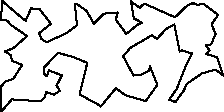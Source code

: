 unitsize(0.001cm);
// 21562.8
draw((1357,1905)--(1533,1780));
draw((1533,1780)--(1660,1556));
draw((1660,1556)--(1838,1732));
draw((1838,1732)--(2082,1753));
draw((2082,1753)--(2048,1628));
draw((2048,1628)--(2232,1374));
draw((2232,1374)--(2433,1538));
draw((2433,1538)--(2513,1572));
draw((2513,1572)--(2365,1649));
draw((2365,1649)--(2318,1925));
draw((2318,1925)--(2312,1949));
draw((2312,1949)--(2469,1838));
draw((2469,1838)--(2552,1909));
draw((2552,1909)--(3092,1668));
draw((3092,1668)--(3314,1881));
draw((3314,1881)--(3409,1917));
draw((3409,1917)--(3499,1885));
draw((3499,1885)--(3586,1909));
draw((3586,1909)--(3853,1712));
draw((3853,1712)--(3736,1542));
draw((3736,1542)--(3808,1375));
draw((3808,1375)--(3729,1188));
draw((3729,1188)--(3635,1174));
draw((3635,1174)--(3704,1082));
draw((3704,1082)--(3646,1018));
draw((3646,1018)--(3835,963));
draw((3835,963)--(3939,640));
draw((3939,640)--(3806,746));
draw((3806,746)--(3564,676));
draw((3564,676)--(3297,491));
draw((3297,491)--(3249,378));
draw((3249,378)--(3099,173));
draw((3099,173)--(2990,214));
draw((2990,214)--(3124,408));
draw((3124,408)--(3278,799));
draw((3278,799)--(3394,1028));
draw((3394,1028)--(3213,1085));
draw((3213,1085)--(3174,1064));
draw((3174,1064)--(3078,1541));
draw((3078,1541)--(2933,1459));
draw((2933,1459)--(2773,1286));
draw((2773,1286)--(2687,1353));
draw((2687,1353)--(2302,1127));
draw((2302,1127)--(2178,978));
draw((2178,978)--(2361,640));
draw((2361,640)--(2499,658));
draw((2499,658)--(2636,727));
draw((2636,727)--(2650,802));
draw((2650,802)--(2781,478));
draw((2781,478)--(2576,189));
draw((2576,189)--(2221,291));
draw((2221,291)--(2049,417));
draw((2049,417)--(1868,197));
draw((1868,197)--(1779,90));
draw((1779,90)--(1774,107));
draw((1774,107)--(1410,307));
draw((1410,307)--(1544,863));
draw((1544,863)--(1307,964));
draw((1307,964)--(1027,1041));
draw((1027,1041)--(779,777));
draw((779,777)--(781,671));
draw((781,671)--(834,629));
draw((834,629)--(868,731));
draw((868,731)--(1097,643));
draw((1097,643)--(1000,457));
draw((1000,457)--(1031,428));
draw((1031,428)--(1058,372));
draw((1058,372)--(960,303));
draw((960,303)--(913,317));
draw((913,317)--(812,351));
draw((812,351)--(805,272));
draw((805,272)--(721,186));
draw((721,186)--(213,220));
draw((213,220)--(29,6));
draw((29,6)--(14,454));
draw((14,454)--(40,462));
draw((40,462)--(99,536));
draw((99,536)--(242,584));
draw((242,584)--(396,828));
draw((396,828)--(219,898));
draw((219,898)--(192,1004));
draw((192,1004)--(86,1065));
draw((86,1065)--(234,1118));
draw((234,1118)--(482,1337));
draw((482,1337)--(185,1542));
draw((185,1542)--(138,1610));
draw((138,1610)--(22,1617));
draw((22,1617)--(43,1957));
draw((43,1957)--(323,1714));
draw((323,1714)--(457,1607));
draw((457,1607)--(554,1825));
draw((554,1825)--(705,1812));
draw((705,1812)--(901,1552));
draw((901,1552)--(693,1383));
draw((693,1383)--(737,1285));
draw((737,1285)--(826,1226));
draw((826,1226)--(1183,1391));
draw((1183,1391)--(1362,1526));
draw((1362,1526)--(1327,1893));
draw((1327,1893)--(1357,1905));
